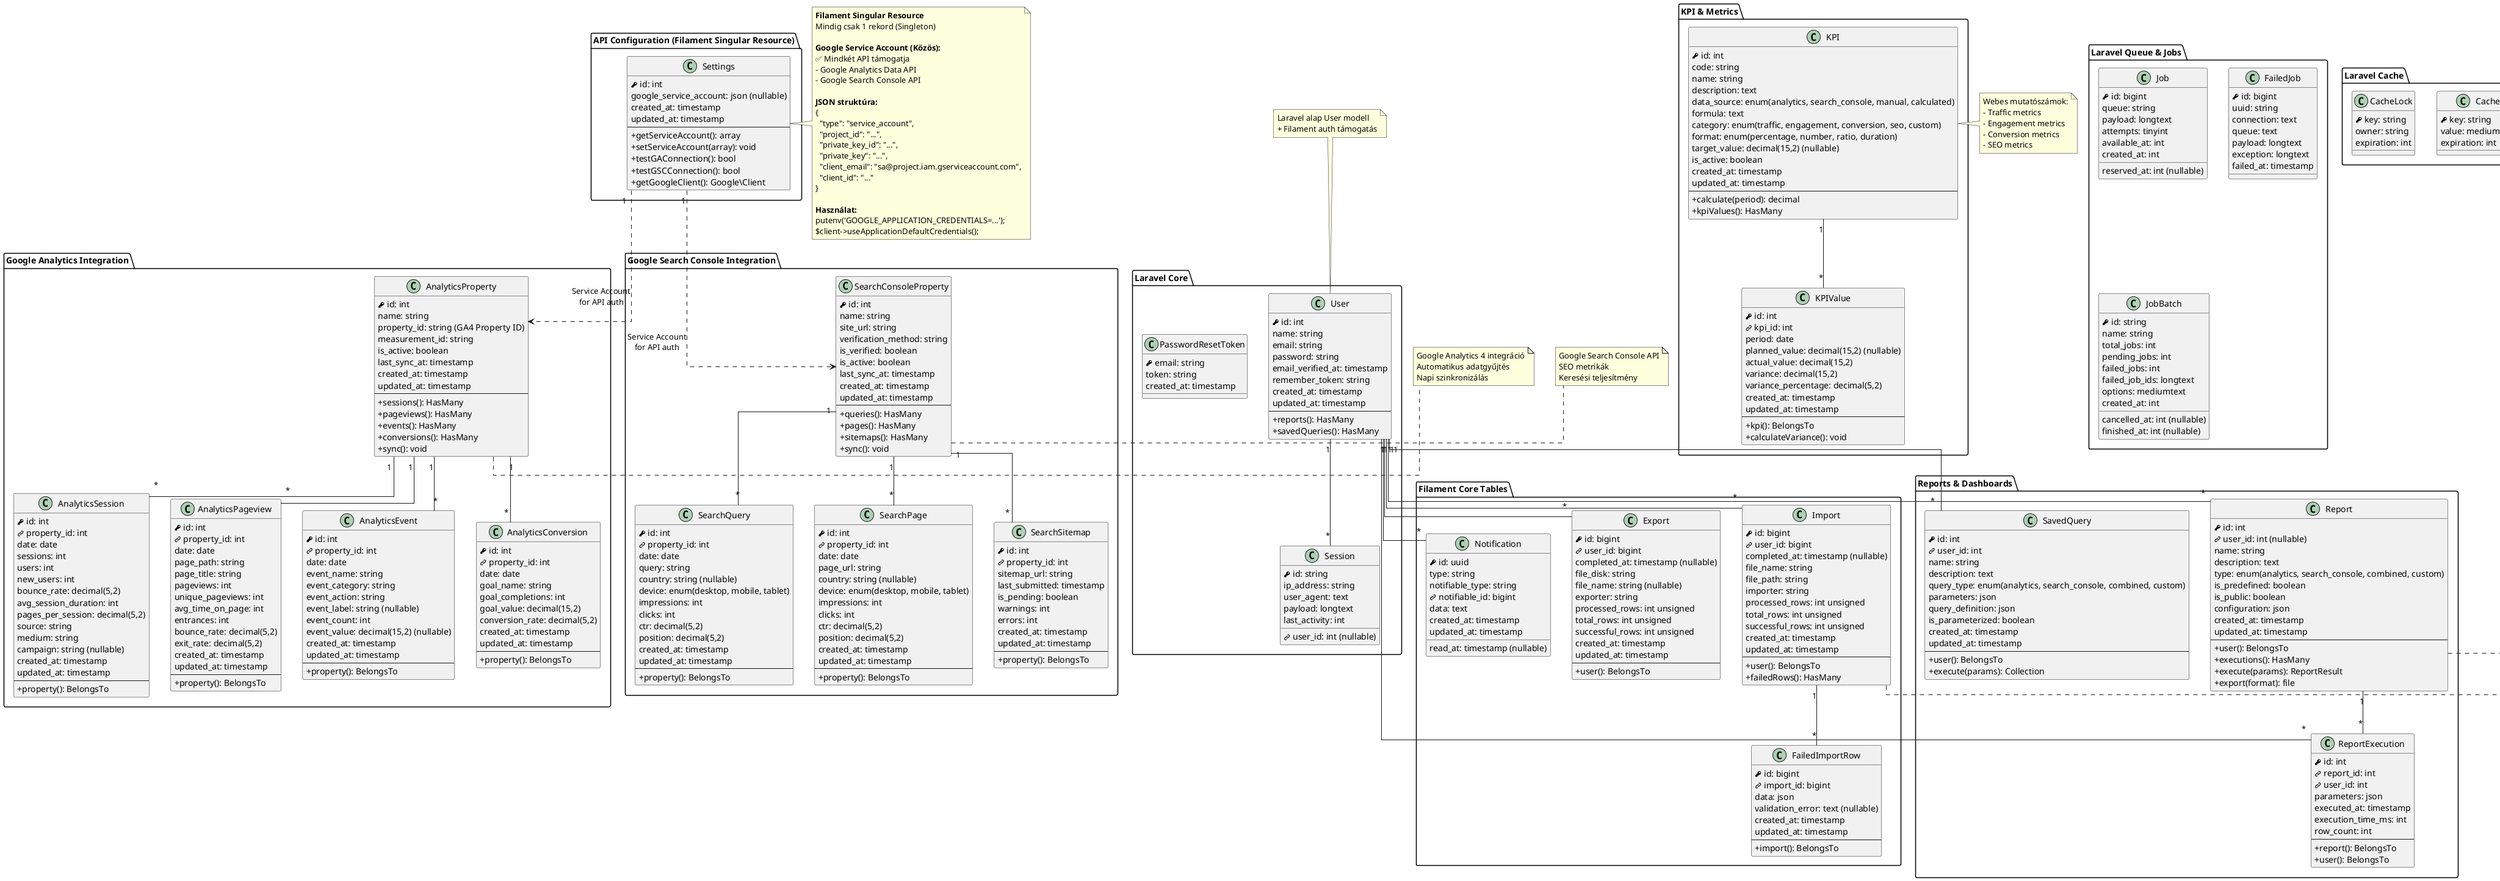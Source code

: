 @startuml Controlling System - Class Diagram (Google Analytics & Search Console Focus)

!define PRIMARY_KEY <&key>
!define FOREIGN_KEY <&link-intact>

skinparam classAttributeIconSize 0
skinparam linetype ortho

package "Laravel Core" {
    class User {
        PRIMARY_KEY id: int
        name: string
        email: string
        password: string
        email_verified_at: timestamp
        remember_token: string
        created_at: timestamp
        updated_at: timestamp
        --
        +reports(): HasMany
        +savedQueries(): HasMany
    }

    class PasswordResetToken {
        PRIMARY_KEY email: string
        token: string
        created_at: timestamp
    }

    class Session {
        PRIMARY_KEY id: string
        FOREIGN_KEY user_id: int (nullable)
        ip_address: string
        user_agent: text
        payload: longtext
        last_activity: int
    }
}

package "Laravel Queue & Jobs" {
    class Job {
        PRIMARY_KEY id: bigint
        queue: string
        payload: longtext
        attempts: tinyint
        reserved_at: int (nullable)
        available_at: int
        created_at: int
    }

    class FailedJob {
        PRIMARY_KEY id: bigint
        uuid: string
        connection: text
        queue: text
        payload: longtext
        exception: longtext
        failed_at: timestamp
    }

    class JobBatch {
        PRIMARY_KEY id: string
        name: string
        total_jobs: int
        pending_jobs: int
        failed_jobs: int
        failed_job_ids: longtext
        options: mediumtext
        cancelled_at: int (nullable)
        created_at: int
        finished_at: int (nullable)
    }
}

package "Laravel Cache" {
    class Cache {
        PRIMARY_KEY key: string
        value: mediumtext
        expiration: int
    }

    class CacheLock {
        PRIMARY_KEY key: string
        owner: string
        expiration: int
    }
}

package "Filament Core Tables" {
    class Import {
        PRIMARY_KEY id: bigint
        FOREIGN_KEY user_id: bigint
        completed_at: timestamp (nullable)
        file_name: string
        file_path: string
        importer: string
        processed_rows: int unsigned
        total_rows: int unsigned
        successful_rows: int unsigned
        created_at: timestamp
        updated_at: timestamp
        --
        +user(): BelongsTo
        +failedRows(): HasMany
    }

    class FailedImportRow {
        PRIMARY_KEY id: bigint
        FOREIGN_KEY import_id: bigint
        data: json
        validation_error: text (nullable)
        created_at: timestamp
        updated_at: timestamp
        --
        +import(): BelongsTo
    }

    class Export {
        PRIMARY_KEY id: bigint
        FOREIGN_KEY user_id: bigint
        completed_at: timestamp (nullable)
        file_disk: string
        file_name: string (nullable)
        exporter: string
        processed_rows: int unsigned
        total_rows: int unsigned
        successful_rows: int unsigned
        created_at: timestamp
        updated_at: timestamp
        --
        +user(): BelongsTo
    }

    class Notification {
        PRIMARY_KEY id: uuid
        type: string
        notifiable_type: string
        FOREIGN_KEY notifiable_id: bigint
        data: text
        read_at: timestamp (nullable)
        created_at: timestamp
        updated_at: timestamp
    }
}

package "API Configuration (Filament Singular Resource)" {
    class Settings {
        PRIMARY_KEY id: int
        google_service_account: json (nullable)
        created_at: timestamp
        updated_at: timestamp
        --
        +getServiceAccount(): array
        +setServiceAccount(array): void
        +testGAConnection(): bool
        +testGSCConnection(): bool
        +getGoogleClient(): Google\Client
    }
}

note right of Settings
  <b>Filament Singular Resource</b>
  Mindig csak 1 rekord (Singleton)

  <b>Google Service Account (Közös):</b>
  ✅ Mindkét API támogatja
  - Google Analytics Data API
  - Google Search Console API

  <b>JSON struktúra:</b>
  {
    "type": "service_account",
    "project_id": "...",
    "private_key_id": "...",
    "private_key": "...",
    "client_email": "sa@project.iam.gserviceaccount.com",
    "client_id": "..."
  }

  <b>Használat:</b>
  putenv('GOOGLE_APPLICATION_CREDENTIALS=...');
  $client->useApplicationDefaultCredentials();
end note

package "Google Analytics Integration" {
    class AnalyticsProperty {
        PRIMARY_KEY id: int
        name: string
        property_id: string (GA4 Property ID)
        measurement_id: string
        is_active: boolean
        last_sync_at: timestamp
        created_at: timestamp
        updated_at: timestamp
        --
        +sessions(): HasMany
        +pageviews(): HasMany
        +events(): HasMany
        +conversions(): HasMany
        +sync(): void
    }

    class AnalyticsSession {
        PRIMARY_KEY id: int
        FOREIGN_KEY property_id: int
        date: date
        sessions: int
        users: int
        new_users: int
        bounce_rate: decimal(5,2)
        avg_session_duration: int
        pages_per_session: decimal(5,2)
        source: string
        medium: string
        campaign: string (nullable)
        created_at: timestamp
        updated_at: timestamp
        --
        +property(): BelongsTo
    }

    class AnalyticsPageview {
        PRIMARY_KEY id: int
        FOREIGN_KEY property_id: int
        date: date
        page_path: string
        page_title: string
        pageviews: int
        unique_pageviews: int
        avg_time_on_page: int
        entrances: int
        bounce_rate: decimal(5,2)
        exit_rate: decimal(5,2)
        created_at: timestamp
        updated_at: timestamp
        --
        +property(): BelongsTo
    }

    class AnalyticsEvent {
        PRIMARY_KEY id: int
        FOREIGN_KEY property_id: int
        date: date
        event_name: string
        event_category: string
        event_action: string
        event_label: string (nullable)
        event_count: int
        event_value: decimal(15,2) (nullable)
        created_at: timestamp
        updated_at: timestamp
        --
        +property(): BelongsTo
    }

    class AnalyticsConversion {
        PRIMARY_KEY id: int
        FOREIGN_KEY property_id: int
        date: date
        goal_name: string
        goal_completions: int
        goal_value: decimal(15,2)
        conversion_rate: decimal(5,2)
        created_at: timestamp
        updated_at: timestamp
        --
        +property(): BelongsTo
    }
}

package "Google Search Console Integration" {
    class SearchConsoleProperty {
        PRIMARY_KEY id: int
        name: string
        site_url: string
        verification_method: string
        is_verified: boolean
        is_active: boolean
        last_sync_at: timestamp
        created_at: timestamp
        updated_at: timestamp
        --
        +queries(): HasMany
        +pages(): HasMany
        +sitemaps(): HasMany
        +sync(): void
    }

    class SearchQuery {
        PRIMARY_KEY id: int
        FOREIGN_KEY property_id: int
        date: date
        query: string
        country: string (nullable)
        device: enum(desktop, mobile, tablet)
        impressions: int
        clicks: int
        ctr: decimal(5,2)
        position: decimal(5,2)
        created_at: timestamp
        updated_at: timestamp
        --
        +property(): BelongsTo
    }

    class SearchPage {
        PRIMARY_KEY id: int
        FOREIGN_KEY property_id: int
        date: date
        page_url: string
        country: string (nullable)
        device: enum(desktop, mobile, tablet)
        impressions: int
        clicks: int
        ctr: decimal(5,2)
        position: decimal(5,2)
        created_at: timestamp
        updated_at: timestamp
        --
        +property(): BelongsTo
    }

    class SearchSitemap {
        PRIMARY_KEY id: int
        FOREIGN_KEY property_id: int
        sitemap_url: string
        last_submitted: timestamp
        is_pending: boolean
        warnings: int
        errors: int
        created_at: timestamp
        updated_at: timestamp
        --
        +property(): BelongsTo
    }
}

package "KPI & Metrics" {
    class KPI {
        PRIMARY_KEY id: int
        code: string
        name: string
        description: text
        data_source: enum(analytics, search_console, manual, calculated)
        formula: text
        category: enum(traffic, engagement, conversion, seo, custom)
        format: enum(percentage, number, ratio, duration)
        target_value: decimal(15,2) (nullable)
        is_active: boolean
        created_at: timestamp
        updated_at: timestamp
        --
        +calculate(period): decimal
        +kpiValues(): HasMany
    }

    class KPIValue {
        PRIMARY_KEY id: int
        FOREIGN_KEY kpi_id: int
        period: date
        planned_value: decimal(15,2) (nullable)
        actual_value: decimal(15,2)
        variance: decimal(15,2)
        variance_percentage: decimal(5,2)
        created_at: timestamp
        updated_at: timestamp
        --
        +kpi(): BelongsTo
        +calculateVariance(): void
    }
}

package "Reports & Dashboards" {
    class Report {
        PRIMARY_KEY id: int
        FOREIGN_KEY user_id: int (nullable)
        name: string
        description: text
        type: enum(analytics, search_console, combined, custom)
        is_predefined: boolean
        is_public: boolean
        configuration: json
        created_at: timestamp
        updated_at: timestamp
        --
        +user(): BelongsTo
        +executions(): HasMany
        +execute(params): ReportResult
        +export(format): file
    }

    class SavedQuery {
        PRIMARY_KEY id: int
        FOREIGN_KEY user_id: int
        name: string
        description: text
        query_type: enum(analytics, search_console, combined, custom)
        parameters: json
        query_definition: json
        is_parameterized: boolean
        created_at: timestamp
        updated_at: timestamp
        --
        +user(): BelongsTo
        +execute(params): Collection
    }

    class ReportExecution {
        PRIMARY_KEY id: int
        FOREIGN_KEY report_id: int
        FOREIGN_KEY user_id: int
        parameters: json
        executed_at: timestamp
        execution_time_ms: int
        row_count: int
        --
        +report(): BelongsTo
        +user(): BelongsTo
    }
}

' Laravel Core Relationships
User "1" -- "*" Session
User "1" -- "*" Import
User "1" -- "*" Export
User "1" -- "*" Notification

' Filament Import/Export Relationships
Import "1" -- "*" FailedImportRow

' API Configuration (used by sync services)
Settings "1" ..> AnalyticsProperty : "Service Account\nfor API auth"
Settings "1" ..> SearchConsoleProperty : "Service Account\nfor API auth"

' Google Analytics Relationships
AnalyticsProperty "1" -- "*" AnalyticsSession
AnalyticsProperty "1" -- "*" AnalyticsPageview
AnalyticsProperty "1" -- "*" AnalyticsEvent
AnalyticsProperty "1" -- "*" AnalyticsConversion

' Google Search Console Relationships
SearchConsoleProperty "1" -- "*" SearchQuery
SearchConsoleProperty "1" -- "*" SearchPage
SearchConsoleProperty "1" -- "*" SearchSitemap

' KPI Relationships
KPI "1" -- "*" KPIValue

' Report Relationships
User "1" -- "*" Report
User "1" -- "*" SavedQuery
User "1" -- "*" ReportExecution
Report "1" -- "*" ReportExecution

note top of User
  Laravel alap User modell
  + Filament auth támogatás
end note

note right of Import
  Filament beépített import rendszer
  CSV, Excel fájlok importálása
  Sikertelen sorok: FailedImportRow
end note

note right of AnalyticsProperty
  Google Analytics 4 integráció
  Automatikus adatgyűjtés
  Napi szinkronizálás
end note

note right of SearchConsoleProperty
  Google Search Console API
  SEO metrikák
  Keresési teljesítmény
end note

note right of KPI
  Webes mutatószámok:
  - Traffic metrics
  - Engagement metrics
  - Conversion metrics
  - SEO metrics
end note

note right of Report
  Exportálható formátumok:
  XLS, CSV, TXT, XML, PDF
  Paraméterezhető riportok
end note

@enduml
